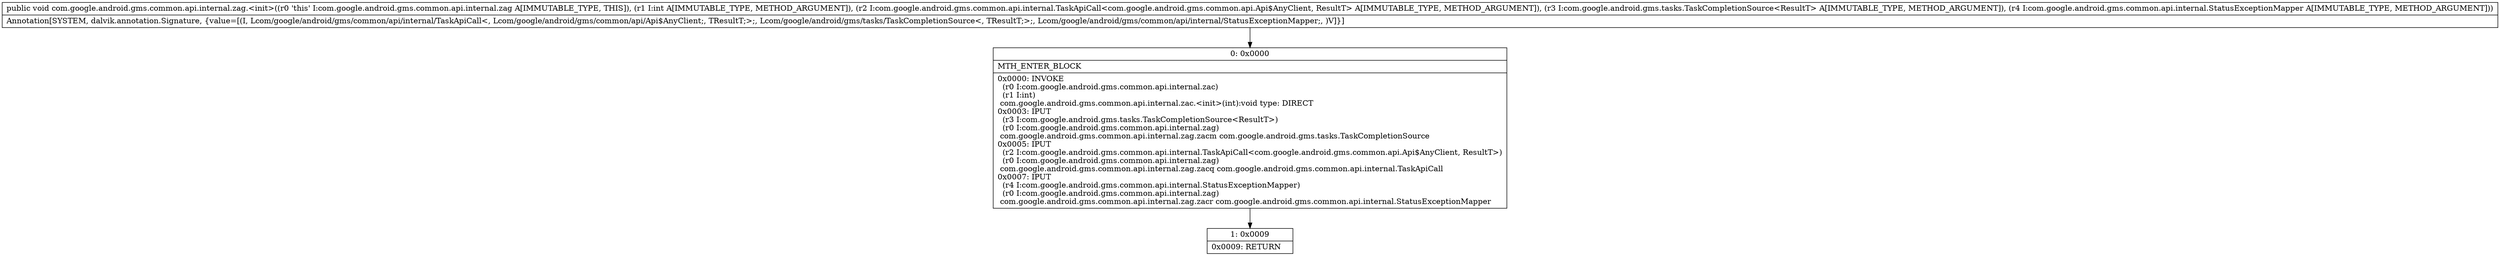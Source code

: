 digraph "CFG forcom.google.android.gms.common.api.internal.zag.\<init\>(ILcom\/google\/android\/gms\/common\/api\/internal\/TaskApiCall;Lcom\/google\/android\/gms\/tasks\/TaskCompletionSource;Lcom\/google\/android\/gms\/common\/api\/internal\/StatusExceptionMapper;)V" {
Node_0 [shape=record,label="{0\:\ 0x0000|MTH_ENTER_BLOCK\l|0x0000: INVOKE  \l  (r0 I:com.google.android.gms.common.api.internal.zac)\l  (r1 I:int)\l com.google.android.gms.common.api.internal.zac.\<init\>(int):void type: DIRECT \l0x0003: IPUT  \l  (r3 I:com.google.android.gms.tasks.TaskCompletionSource\<ResultT\>)\l  (r0 I:com.google.android.gms.common.api.internal.zag)\l com.google.android.gms.common.api.internal.zag.zacm com.google.android.gms.tasks.TaskCompletionSource \l0x0005: IPUT  \l  (r2 I:com.google.android.gms.common.api.internal.TaskApiCall\<com.google.android.gms.common.api.Api$AnyClient, ResultT\>)\l  (r0 I:com.google.android.gms.common.api.internal.zag)\l com.google.android.gms.common.api.internal.zag.zacq com.google.android.gms.common.api.internal.TaskApiCall \l0x0007: IPUT  \l  (r4 I:com.google.android.gms.common.api.internal.StatusExceptionMapper)\l  (r0 I:com.google.android.gms.common.api.internal.zag)\l com.google.android.gms.common.api.internal.zag.zacr com.google.android.gms.common.api.internal.StatusExceptionMapper \l}"];
Node_1 [shape=record,label="{1\:\ 0x0009|0x0009: RETURN   \l}"];
MethodNode[shape=record,label="{public void com.google.android.gms.common.api.internal.zag.\<init\>((r0 'this' I:com.google.android.gms.common.api.internal.zag A[IMMUTABLE_TYPE, THIS]), (r1 I:int A[IMMUTABLE_TYPE, METHOD_ARGUMENT]), (r2 I:com.google.android.gms.common.api.internal.TaskApiCall\<com.google.android.gms.common.api.Api$AnyClient, ResultT\> A[IMMUTABLE_TYPE, METHOD_ARGUMENT]), (r3 I:com.google.android.gms.tasks.TaskCompletionSource\<ResultT\> A[IMMUTABLE_TYPE, METHOD_ARGUMENT]), (r4 I:com.google.android.gms.common.api.internal.StatusExceptionMapper A[IMMUTABLE_TYPE, METHOD_ARGUMENT]))  | Annotation[SYSTEM, dalvik.annotation.Signature, \{value=[(I, Lcom\/google\/android\/gms\/common\/api\/internal\/TaskApiCall\<, Lcom\/google\/android\/gms\/common\/api\/Api$AnyClient;, TResultT;\>;, Lcom\/google\/android\/gms\/tasks\/TaskCompletionSource\<, TResultT;\>;, Lcom\/google\/android\/gms\/common\/api\/internal\/StatusExceptionMapper;, )V]\}]\l}"];
MethodNode -> Node_0;
Node_0 -> Node_1;
}

